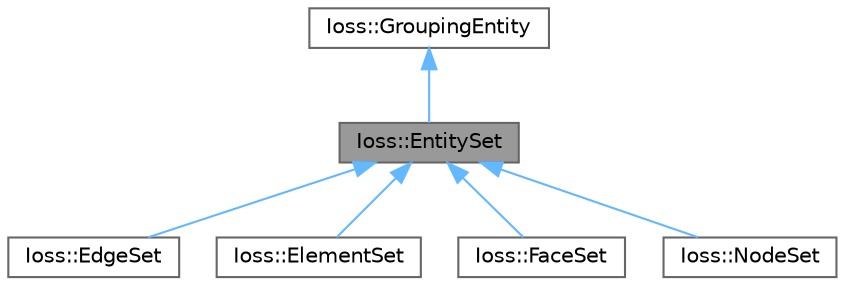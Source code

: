 digraph "Ioss::EntitySet"
{
 // INTERACTIVE_SVG=YES
 // LATEX_PDF_SIZE
  bgcolor="transparent";
  edge [fontname=Helvetica,fontsize=10,labelfontname=Helvetica,labelfontsize=10];
  node [fontname=Helvetica,fontsize=10,shape=box,height=0.2,width=0.4];
  Node1 [id="Node000001",label="Ioss::EntitySet",height=0.2,width=0.4,color="gray40", fillcolor="grey60", style="filled", fontcolor="black",tooltip="Base class for all 'set'-type grouping entities, which means that members of the set are not necessar..."];
  Node2 -> Node1 [id="edge1_Node000001_Node000002",dir="back",color="steelblue1",style="solid",tooltip=" "];
  Node2 [id="Node000002",label="Ioss::GroupingEntity",height=0.2,width=0.4,color="gray40", fillcolor="white", style="filled",URL="$classIoss_1_1GroupingEntity.html",tooltip="Base class for all 'grouping' entities. The following derived classes are typical:"];
  Node1 -> Node3 [id="edge2_Node000001_Node000003",dir="back",color="steelblue1",style="solid",tooltip=" "];
  Node3 [id="Node000003",label="Ioss::EdgeSet",height=0.2,width=0.4,color="gray40", fillcolor="white", style="filled",URL="$classIoss_1_1EdgeSet.html",tooltip="A collection of element edges."];
  Node1 -> Node4 [id="edge3_Node000001_Node000004",dir="back",color="steelblue1",style="solid",tooltip=" "];
  Node4 [id="Node000004",label="Ioss::ElementSet",height=0.2,width=0.4,color="gray40", fillcolor="white", style="filled",URL="$classIoss_1_1ElementSet.html",tooltip="A collection of elements."];
  Node1 -> Node5 [id="edge4_Node000001_Node000005",dir="back",color="steelblue1",style="solid",tooltip=" "];
  Node5 [id="Node000005",label="Ioss::FaceSet",height=0.2,width=0.4,color="gray40", fillcolor="white", style="filled",URL="$classIoss_1_1FaceSet.html",tooltip="A collection of element faces."];
  Node1 -> Node6 [id="edge5_Node000001_Node000006",dir="back",color="steelblue1",style="solid",tooltip=" "];
  Node6 [id="Node000006",label="Ioss::NodeSet",height=0.2,width=0.4,color="gray40", fillcolor="white", style="filled",URL="$classIoss_1_1NodeSet.html",tooltip="A collection of nodes."];
}
